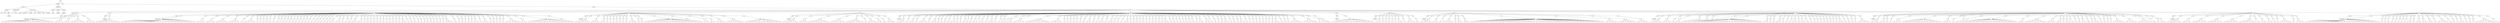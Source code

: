 digraph Tree {
	"t0" [label = "TEI"];
	"t1" [label = "teiHeader"];
	"t2" [label = "fileDesc"];
	"t3" [label = "titleStmt"];
	"t4" [label = "title"];
	"t5" [label = "title"];
	"t6" [label = "author"];
	"t7" [label = "surname"];
	"t8" [label = "publicationStmt"];
	"t9" [label = "p"];
	"t10" [label = "idno"];
	"t11" [label = "sourceDesc"];
	"t12" [label = "genre"];
	"t13" [label = "inspiration"];
	"t14" [label = "structure"];
	"t15" [label = "type"];
	"t16" [label = "periode"];
	"t17" [label = "taille"];
	"t18" [label = "permalien"];
	"t19" [label = "profileDesc"];
	"t20" [label = "creation"];
	"t21" [label = "date"];
	"t22" [label = "langUsage"];
	"t23" [label = "language"];
	"t24" [label = "textClass"];
	"t25" [label = "keywords"];
	"t26" [label = "term"];
	"t27" [label = "text"];
	"t28" [label = "body"];
	"t29" [label = "div1"];
	"t30" [label = "head"];
	"t31" [label = "div2"];
	"t32" [label = "head"];
	"t33" [label = "listPerson"];
	"t34" [label = "sp"];
	"t35" [label = "p"];
	"t36" [label = "s"];
	"t37" [label = "s"];
	"t38" [label = "s"];
	"t39" [label = "s"];
	"t40" [label = "s"];
	"t41" [label = "s"];
	"t42" [label = "s"];
	"t43" [label = "s"];
	"t44" [label = "s"];
	"t45" [label = "s"];
	"t46" [label = "s"];
	"t47" [label = "s"];
	"t48" [label = "s"];
	"t49" [label = "s"];
	"t50" [label = "s"];
	"t51" [label = "s"];
	"t52" [label = "s"];
	"t53" [label = "sp"];
	"t54" [label = "p"];
	"t55" [label = "s"];
	"t56" [label = "s"];
	"t57" [label = "s"];
	"t58" [label = "sp"];
	"t59" [label = "p"];
	"t60" [label = "s"];
	"t61" [label = "s"];
	"t62" [label = "sp"];
	"t63" [label = "p"];
	"t64" [label = "s"];
	"t65" [label = "s"];
	"t66" [label = "s"];
	"t67" [label = "s"];
	"t68" [label = "s"];
	"t69" [label = "sp"];
	"t70" [label = "p"];
	"t71" [label = "s"];
	"t72" [label = "s"];
	"t73" [label = "s"];
	"t74" [label = "div2"];
	"t75" [label = "head"];
	"t76" [label = "listPerson"];
	"t77" [label = "sp"];
	"t78" [label = "p"];
	"t79" [label = "s"];
	"t80" [label = "s"];
	"t81" [label = "s"];
	"t82" [label = "s"];
	"t83" [label = "s"];
	"t84" [label = "s"];
	"t85" [label = "s"];
	"t86" [label = "s"];
	"t87" [label = "div2"];
	"t88" [label = "head"];
	"t89" [label = "listPerson"];
	"t90" [label = "sp"];
	"t91" [label = "p"];
	"t92" [label = "s"];
	"t93" [label = "s"];
	"t94" [label = "s"];
	"t95" [label = "s"];
	"t96" [label = "s"];
	"t97" [label = "s"];
	"t98" [label = "s"];
	"t99" [label = "s"];
	"t100" [label = "s"];
	"t101" [label = "s"];
	"t102" [label = "s"];
	"t103" [label = "s"];
	"t104" [label = "s"];
	"t105" [label = "s"];
	"t106" [label = "s"];
	"t107" [label = "s"];
	"t108" [label = "s"];
	"t109" [label = "s"];
	"t110" [label = "s"];
	"t111" [label = "s"];
	"t112" [label = "s"];
	"t113" [label = "s"];
	"t114" [label = "s"];
	"t115" [label = "s"];
	"t116" [label = "sp"];
	"t117" [label = "p"];
	"t118" [label = "s"];
	"t119" [label = "s"];
	"t120" [label = "s"];
	"t121" [label = "sp"];
	"t122" [label = "p"];
	"t123" [label = "s"];
	"t124" [label = "s"];
	"t125" [label = "s"];
	"t126" [label = "sp"];
	"t127" [label = "p"];
	"t128" [label = "s"];
	"t129" [label = "s"];
	"t130" [label = "s"];
	"t131" [label = "s"];
	"t132" [label = "sp"];
	"t133" [label = "p"];
	"t134" [label = "s"];
	"t135" [label = "s"];
	"t136" [label = "s"];
	"t137" [label = "s"];
	"t138" [label = "sp"];
	"t139" [label = "p"];
	"t140" [label = "s"];
	"t141" [label = "sp"];
	"t142" [label = "p"];
	"t143" [label = "s"];
	"t144" [label = "s"];
	"t145" [label = "s"];
	"t146" [label = "s"];
	"t147" [label = "sp"];
	"t148" [label = "p"];
	"t149" [label = "s"];
	"t150" [label = "sp"];
	"t151" [label = "p"];
	"t152" [label = "s"];
	"t153" [label = "sp"];
	"t154" [label = "p"];
	"t155" [label = "s"];
	"t156" [label = "sp"];
	"t157" [label = "p"];
	"t158" [label = "s"];
	"t159" [label = "sp"];
	"t160" [label = "p"];
	"t161" [label = "s"];
	"t162" [label = "sp"];
	"t163" [label = "p"];
	"t164" [label = "s"];
	"t165" [label = "sp"];
	"t166" [label = "p"];
	"t167" [label = "s"];
	"t168" [label = "sp"];
	"t169" [label = "p"];
	"t170" [label = "s"];
	"t171" [label = "sp"];
	"t172" [label = "p"];
	"t173" [label = "s"];
	"t174" [label = "sp"];
	"t175" [label = "p"];
	"t176" [label = "s"];
	"t177" [label = "sp"];
	"t178" [label = "p"];
	"t179" [label = "s"];
	"t180" [label = "sp"];
	"t181" [label = "p"];
	"t182" [label = "s"];
	"t183" [label = "sp"];
	"t184" [label = "p"];
	"t185" [label = "s"];
	"t186" [label = "sp"];
	"t187" [label = "p"];
	"t188" [label = "s"];
	"t189" [label = "sp"];
	"t190" [label = "p"];
	"t191" [label = "s"];
	"t192" [label = "sp"];
	"t193" [label = "p"];
	"t194" [label = "s"];
	"t195" [label = "sp"];
	"t196" [label = "p"];
	"t197" [label = "s"];
	"t198" [label = "sp"];
	"t199" [label = "p"];
	"t200" [label = "s"];
	"t201" [label = "sp"];
	"t202" [label = "p"];
	"t203" [label = "s"];
	"t204" [label = "sp"];
	"t205" [label = "p"];
	"t206" [label = "s"];
	"t207" [label = "sp"];
	"t208" [label = "p"];
	"t209" [label = "s"];
	"t210" [label = "sp"];
	"t211" [label = "p"];
	"t212" [label = "s"];
	"t213" [label = "sp"];
	"t214" [label = "p"];
	"t215" [label = "s"];
	"t216" [label = "sp"];
	"t217" [label = "p"];
	"t218" [label = "s"];
	"t219" [label = "s"];
	"t220" [label = "sp"];
	"t221" [label = "p"];
	"t222" [label = "s"];
	"t223" [label = "s"];
	"t224" [label = "sp"];
	"t225" [label = "p"];
	"t226" [label = "s"];
	"t227" [label = "sp"];
	"t228" [label = "p"];
	"t229" [label = "s"];
	"t230" [label = "sp"];
	"t231" [label = "p"];
	"t232" [label = "s"];
	"t233" [label = "sp"];
	"t234" [label = "p"];
	"t235" [label = "s"];
	"t236" [label = "s"];
	"t237" [label = "sp"];
	"t238" [label = "p"];
	"t239" [label = "s"];
	"t240" [label = "s"];
	"t241" [label = "sp"];
	"t242" [label = "p"];
	"t243" [label = "s"];
	"t244" [label = "sp"];
	"t245" [label = "p"];
	"t246" [label = "s"];
	"t247" [label = "sp"];
	"t248" [label = "p"];
	"t249" [label = "s"];
	"t250" [label = "sp"];
	"t251" [label = "p"];
	"t252" [label = "s"];
	"t253" [label = "sp"];
	"t254" [label = "p"];
	"t255" [label = "s"];
	"t256" [label = "sp"];
	"t257" [label = "p"];
	"t258" [label = "s"];
	"t259" [label = "sp"];
	"t260" [label = "p"];
	"t261" [label = "s"];
	"t262" [label = "sp"];
	"t263" [label = "p"];
	"t264" [label = "s"];
	"t265" [label = "sp"];
	"t266" [label = "p"];
	"t267" [label = "s"];
	"t268" [label = "sp"];
	"t269" [label = "p"];
	"t270" [label = "s"];
	"t271" [label = "sp"];
	"t272" [label = "p"];
	"t273" [label = "s"];
	"t274" [label = "sp"];
	"t275" [label = "p"];
	"t276" [label = "s"];
	"t277" [label = "sp"];
	"t278" [label = "p"];
	"t279" [label = "s"];
	"t280" [label = "s"];
	"t281" [label = "sp"];
	"t282" [label = "p"];
	"t283" [label = "s"];
	"t284" [label = "sp"];
	"t285" [label = "p"];
	"t286" [label = "s"];
	"t287" [label = "sp"];
	"t288" [label = "p"];
	"t289" [label = "s"];
	"t290" [label = "sp"];
	"t291" [label = "p"];
	"t292" [label = "s"];
	"t293" [label = "sp"];
	"t294" [label = "p"];
	"t295" [label = "s"];
	"t296" [label = "sp"];
	"t297" [label = "p"];
	"t298" [label = "s"];
	"t299" [label = "sp"];
	"t300" [label = "p"];
	"t301" [label = "s"];
	"t302" [label = "sp"];
	"t303" [label = "p"];
	"t304" [label = "s"];
	"t305" [label = "sp"];
	"t306" [label = "p"];
	"t307" [label = "s"];
	"t308" [label = "sp"];
	"t309" [label = "p"];
	"t310" [label = "s"];
	"t311" [label = "sp"];
	"t312" [label = "p"];
	"t313" [label = "s"];
	"t314" [label = "sp"];
	"t315" [label = "p"];
	"t316" [label = "s"];
	"t317" [label = "sp"];
	"t318" [label = "p"];
	"t319" [label = "s"];
	"t320" [label = "s"];
	"t321" [label = "s"];
	"t322" [label = "sp"];
	"t323" [label = "p"];
	"t324" [label = "s"];
	"t325" [label = "sp"];
	"t326" [label = "p"];
	"t327" [label = "s"];
	"t328" [label = "sp"];
	"t329" [label = "p"];
	"t330" [label = "s"];
	"t331" [label = "sp"];
	"t332" [label = "p"];
	"t333" [label = "s"];
	"t334" [label = "sp"];
	"t335" [label = "p"];
	"t336" [label = "s"];
	"t337" [label = "sp"];
	"t338" [label = "p"];
	"t339" [label = "s"];
	"t340" [label = "sp"];
	"t341" [label = "p"];
	"t342" [label = "s"];
	"t343" [label = "s"];
	"t344" [label = "sp"];
	"t345" [label = "p"];
	"t346" [label = "s"];
	"t347" [label = "sp"];
	"t348" [label = "p"];
	"t349" [label = "s"];
	"t350" [label = "s"];
	"t351" [label = "sp"];
	"t352" [label = "p"];
	"t353" [label = "s"];
	"t354" [label = "sp"];
	"t355" [label = "p"];
	"t356" [label = "s"];
	"t357" [label = "sp"];
	"t358" [label = "p"];
	"t359" [label = "s"];
	"t360" [label = "sp"];
	"t361" [label = "p"];
	"t362" [label = "s"];
	"t363" [label = "sp"];
	"t364" [label = "p"];
	"t365" [label = "s"];
	"t366" [label = "sp"];
	"t367" [label = "p"];
	"t368" [label = "s"];
	"t369" [label = "s"];
	"t370" [label = "s"];
	"t371" [label = "s"];
	"t372" [label = "s"];
	"t373" [label = "sp"];
	"t374" [label = "p"];
	"t375" [label = "s"];
	"t376" [label = "s"];
	"t377" [label = "sp"];
	"t378" [label = "p"];
	"t379" [label = "s"];
	"t380" [label = "s"];
	"t381" [label = "s"];
	"t382" [label = "s"];
	"t383" [label = "s"];
	"t384" [label = "s"];
	"t385" [label = "s"];
	"t386" [label = "s"];
	"t387" [label = "s"];
	"t388" [label = "s"];
	"t389" [label = "s"];
	"t390" [label = "s"];
	"t391" [label = "s"];
	"t392" [label = "s"];
	"t393" [label = "sp"];
	"t394" [label = "p"];
	"t395" [label = "s"];
	"t396" [label = "div2"];
	"t397" [label = "head"];
	"t398" [label = "listPerson"];
	"t399" [label = "sp"];
	"t400" [label = "p"];
	"t401" [label = "s"];
	"t402" [label = "s"];
	"t403" [label = "s"];
	"t404" [label = "s"];
	"t405" [label = "s"];
	"t406" [label = "sp"];
	"t407" [label = "p"];
	"t408" [label = "s"];
	"t409" [label = "s"];
	"t410" [label = "s"];
	"t411" [label = "sp"];
	"t412" [label = "p"];
	"t413" [label = "s"];
	"t414" [label = "s"];
	"t415" [label = "sp"];
	"t416" [label = "p"];
	"t417" [label = "s"];
	"t418" [label = "sp"];
	"t419" [label = "p"];
	"t420" [label = "s"];
	"t421" [label = "sp"];
	"t422" [label = "p"];
	"t423" [label = "s"];
	"t424" [label = "sp"];
	"t425" [label = "p"];
	"t426" [label = "s"];
	"t427" [label = "sp"];
	"t428" [label = "p"];
	"t429" [label = "s"];
	"t430" [label = "sp"];
	"t431" [label = "p"];
	"t432" [label = "s"];
	"t433" [label = "sp"];
	"t434" [label = "p"];
	"t435" [label = "s"];
	"t436" [label = "sp"];
	"t437" [label = "p"];
	"t438" [label = "s"];
	"t439" [label = "s"];
	"t440" [label = "s"];
	"t441" [label = "sp"];
	"t442" [label = "p"];
	"t443" [label = "s"];
	"t444" [label = "sp"];
	"t445" [label = "p"];
	"t446" [label = "s"];
	"t447" [label = "sp"];
	"t448" [label = "p"];
	"t449" [label = "s"];
	"t450" [label = "s"];
	"t451" [label = "s"];
	"t452" [label = "s"];
	"t453" [label = "s"];
	"t454" [label = "s"];
	"t455" [label = "s"];
	"t456" [label = "s"];
	"t457" [label = "s"];
	"t458" [label = "s"];
	"t459" [label = "s"];
	"t460" [label = "s"];
	"t461" [label = "s"];
	"t462" [label = "s"];
	"t463" [label = "s"];
	"t464" [label = "s"];
	"t465" [label = "s"];
	"t466" [label = "s"];
	"t467" [label = "sp"];
	"t468" [label = "p"];
	"t469" [label = "s"];
	"t470" [label = "sp"];
	"t471" [label = "p"];
	"t472" [label = "s"];
	"t473" [label = "s"];
	"t474" [label = "sp"];
	"t475" [label = "p"];
	"t476" [label = "s"];
	"t477" [label = "s"];
	"t478" [label = "sp"];
	"t479" [label = "p"];
	"t480" [label = "s"];
	"t481" [label = "s"];
	"t482" [label = "s"];
	"t483" [label = "sp"];
	"t484" [label = "p"];
	"t485" [label = "s"];
	"t486" [label = "s"];
	"t487" [label = "s"];
	"t488" [label = "s"];
	"t489" [label = "s"];
	"t490" [label = "s"];
	"t491" [label = "sp"];
	"t492" [label = "p"];
	"t493" [label = "s"];
	"t494" [label = "s"];
	"t495" [label = "s"];
	"t496" [label = "s"];
	"t497" [label = "s"];
	"t498" [label = "s"];
	"t499" [label = "s"];
	"t500" [label = "s"];
	"t501" [label = "s"];
	"t502" [label = "s"];
	"t503" [label = "s"];
	"t504" [label = "s"];
	"t505" [label = "div2"];
	"t506" [label = "head"];
	"t507" [label = "listPerson"];
	"t508" [label = "sp"];
	"t509" [label = "p"];
	"t510" [label = "s"];
	"t511" [label = "s"];
	"t512" [label = "s"];
	"t513" [label = "s"];
	"t514" [label = "s"];
	"t515" [label = "sp"];
	"t516" [label = "p"];
	"t517" [label = "s"];
	"t518" [label = "s"];
	"t519" [label = "s"];
	"t520" [label = "sp"];
	"t521" [label = "p"];
	"t522" [label = "s"];
	"t523" [label = "s"];
	"t524" [label = "s"];
	"t525" [label = "s"];
	"t526" [label = "s"];
	"t527" [label = "s"];
	"t528" [label = "s"];
	"t529" [label = "sp"];
	"t530" [label = "p"];
	"t531" [label = "s"];
	"t532" [label = "s"];
	"t533" [label = "s"];
	"t534" [label = "s"];
	"t535" [label = "s"];
	"t536" [label = "sp"];
	"t537" [label = "p"];
	"t538" [label = "s"];
	"t539" [label = "s"];
	"t540" [label = "s"];
	"t541" [label = "s"];
	"t542" [label = "s"];
	"t543" [label = "s"];
	"t544" [label = "sp"];
	"t545" [label = "p"];
	"t546" [label = "s"];
	"t547" [label = "sp"];
	"t548" [label = "p"];
	"t549" [label = "s"];
	"t550" [label = "s"];
	"t551" [label = "s"];
	"t552" [label = "sp"];
	"t553" [label = "p"];
	"t554" [label = "s"];
	"t555" [label = "s"];
	"t556" [label = "sp"];
	"t557" [label = "p"];
	"t558" [label = "s"];
	"t559" [label = "sp"];
	"t560" [label = "p"];
	"t561" [label = "s"];
	"t562" [label = "s"];
	"t563" [label = "s"];
	"t564" [label = "div2"];
	"t565" [label = "head"];
	"t566" [label = "listPerson"];
	"t567" [label = "sp"];
	"t568" [label = "p"];
	"t569" [label = "s"];
	"t570" [label = "s"];
	"t571" [label = "s"];
	"t572" [label = "sp"];
	"t573" [label = "p"];
	"t574" [label = "s"];
	"t575" [label = "sp"];
	"t576" [label = "p"];
	"t577" [label = "s"];
	"t578" [label = "s"];
	"t579" [label = "sp"];
	"t580" [label = "p"];
	"t581" [label = "s"];
	"t582" [label = "sp"];
	"t583" [label = "p"];
	"t584" [label = "s"];
	"t585" [label = "s"];
	"t586" [label = "s"];
	"t587" [label = "sp"];
	"t588" [label = "p"];
	"t589" [label = "s"];
	"t590" [label = "sp"];
	"t591" [label = "p"];
	"t592" [label = "s"];
	"t593" [label = "s"];
	"t594" [label = "sp"];
	"t595" [label = "p"];
	"t596" [label = "s"];
	"t597" [label = "sp"];
	"t598" [label = "p"];
	"t599" [label = "s"];
	"t600" [label = "sp"];
	"t601" [label = "p"];
	"t602" [label = "s"];
	"t603" [label = "sp"];
	"t604" [label = "p"];
	"t605" [label = "s"];
	"t606" [label = "sp"];
	"t607" [label = "p"];
	"t608" [label = "s"];
	"t609" [label = "s"];
	"t610" [label = "sp"];
	"t611" [label = "p"];
	"t612" [label = "s"];
	"t613" [label = "sp"];
	"t614" [label = "p"];
	"t615" [label = "s"];
	"t616" [label = "sp"];
	"t617" [label = "p"];
	"t618" [label = "s"];
	"t619" [label = "sp"];
	"t620" [label = "p"];
	"t621" [label = "s"];
	"t622" [label = "sp"];
	"t623" [label = "p"];
	"t624" [label = "s"];
	"t625" [label = "sp"];
	"t626" [label = "p"];
	"t627" [label = "s"];
	"t628" [label = "sp"];
	"t629" [label = "p"];
	"t630" [label = "s"];
	"t631" [label = "sp"];
	"t632" [label = "p"];
	"t633" [label = "s"];
	"t634" [label = "s"];
	"t635" [label = "sp"];
	"t636" [label = "p"];
	"t637" [label = "s"];
	"t638" [label = "sp"];
	"t639" [label = "p"];
	"t640" [label = "s"];
	"t641" [label = "s"];
	"t642" [label = "sp"];
	"t643" [label = "p"];
	"t644" [label = "s"];
	"t645" [label = "sp"];
	"t646" [label = "p"];
	"t647" [label = "s"];
	"t648" [label = "sp"];
	"t649" [label = "p"];
	"t650" [label = "s"];
	"t651" [label = "sp"];
	"t652" [label = "p"];
	"t653" [label = "s"];
	"t654" [label = "sp"];
	"t655" [label = "p"];
	"t656" [label = "s"];
	"t657" [label = "s"];
	"t658" [label = "sp"];
	"t659" [label = "p"];
	"t660" [label = "s"];
	"t661" [label = "s"];
	"t662" [label = "s"];
	"t663" [label = "s"];
	"t664" [label = "sp"];
	"t665" [label = "p"];
	"t666" [label = "s"];
	"t667" [label = "s"];
	"t668" [label = "s"];
	"t669" [label = "s"];
	"t670" [label = "s"];
	"t671" [label = "s"];
	"t672" [label = "s"];
	"t673" [label = "s"];
	"t674" [label = "sp"];
	"t675" [label = "p"];
	"t676" [label = "s"];
	"t677" [label = "s"];
	"t678" [label = "s"];
	"t679" [label = "s"];
	"t680" [label = "sp"];
	"t681" [label = "p"];
	"t682" [label = "s"];
	"t683" [label = "sp"];
	"t684" [label = "p"];
	"t685" [label = "s"];
	"t686" [label = "sp"];
	"t687" [label = "p"];
	"t688" [label = "s"];
	"t689" [label = "sp"];
	"t690" [label = "p"];
	"t691" [label = "s"];
	"t692" [label = "sp"];
	"t693" [label = "p"];
	"t694" [label = "s"];
	"t695" [label = "sp"];
	"t696" [label = "p"];
	"t697" [label = "s"];
	"t698" [label = "sp"];
	"t699" [label = "p"];
	"t700" [label = "s"];
	"t701" [label = "sp"];
	"t702" [label = "p"];
	"t703" [label = "s"];
	"t704" [label = "s"];
	"t705" [label = "sp"];
	"t706" [label = "p"];
	"t707" [label = "s"];
	"t708" [label = "sp"];
	"t709" [label = "p"];
	"t710" [label = "s"];
	"t711" [label = "sp"];
	"t712" [label = "p"];
	"t713" [label = "s"];
	"t714" [label = "s"];
	"t715" [label = "sp"];
	"t716" [label = "p"];
	"t717" [label = "s"];
	"t718" [label = "sp"];
	"t719" [label = "p"];
	"t720" [label = "s"];
	"t721" [label = "s"];
	"t722" [label = "sp"];
	"t723" [label = "p"];
	"t724" [label = "s"];
	"t725" [label = "sp"];
	"t726" [label = "p"];
	"t727" [label = "s"];
	"t728" [label = "sp"];
	"t729" [label = "p"];
	"t730" [label = "s"];
	"t731" [label = "sp"];
	"t732" [label = "p"];
	"t733" [label = "s"];
	"t734" [label = "s"];
	"t735" [label = "sp"];
	"t736" [label = "p"];
	"t737" [label = "s"];
	"t738" [label = "sp"];
	"t739" [label = "p"];
	"t740" [label = "s"];
	"t741" [label = "sp"];
	"t742" [label = "p"];
	"t743" [label = "s"];
	"t744" [label = "sp"];
	"t745" [label = "p"];
	"t746" [label = "s"];
	"t747" [label = "sp"];
	"t748" [label = "p"];
	"t749" [label = "s"];
	"t750" [label = "sp"];
	"t751" [label = "p"];
	"t752" [label = "s"];
	"t753" [label = "sp"];
	"t754" [label = "p"];
	"t755" [label = "s"];
	"t756" [label = "sp"];
	"t757" [label = "p"];
	"t758" [label = "s"];
	"t759" [label = "sp"];
	"t760" [label = "p"];
	"t761" [label = "s"];
	"t762" [label = "sp"];
	"t763" [label = "p"];
	"t764" [label = "s"];
	"t765" [label = "sp"];
	"t766" [label = "p"];
	"t767" [label = "s"];
	"t768" [label = "sp"];
	"t769" [label = "p"];
	"t770" [label = "s"];
	"t771" [label = "s"];
	"t772" [label = "sp"];
	"t773" [label = "p"];
	"t774" [label = "s"];
	"t775" [label = "sp"];
	"t776" [label = "p"];
	"t777" [label = "s"];
	"t778" [label = "sp"];
	"t779" [label = "p"];
	"t780" [label = "s"];
	"t781" [label = "sp"];
	"t782" [label = "p"];
	"t783" [label = "s"];
	"t784" [label = "sp"];
	"t785" [label = "p"];
	"t786" [label = "s"];
	"t787" [label = "sp"];
	"t788" [label = "p"];
	"t789" [label = "s"];
	"t790" [label = "sp"];
	"t791" [label = "p"];
	"t792" [label = "s"];
	"t793" [label = "sp"];
	"t794" [label = "p"];
	"t795" [label = "s"];
	"t796" [label = "sp"];
	"t797" [label = "p"];
	"t798" [label = "s"];
	"t799" [label = "sp"];
	"t800" [label = "p"];
	"t801" [label = "s"];
	"t802" [label = "s"];
	"t803" [label = "sp"];
	"t804" [label = "p"];
	"t805" [label = "s"];
	"t806" [label = "s"];
	"t807" [label = "sp"];
	"t808" [label = "p"];
	"t809" [label = "s"];
	"t810" [label = "sp"];
	"t811" [label = "p"];
	"t812" [label = "s"];
	"t813" [label = "sp"];
	"t814" [label = "p"];
	"t815" [label = "s"];
	"t816" [label = "sp"];
	"t817" [label = "p"];
	"t818" [label = "s"];
	"t819" [label = "sp"];
	"t820" [label = "p"];
	"t821" [label = "s"];
	"t822" [label = "s"];
	"t823" [label = "sp"];
	"t824" [label = "p"];
	"t825" [label = "s"];
	"t826" [label = "sp"];
	"t827" [label = "p"];
	"t828" [label = "s"];
	"t829" [label = "sp"];
	"t830" [label = "p"];
	"t831" [label = "s"];
	"t832" [label = "sp"];
	"t833" [label = "p"];
	"t834" [label = "s"];
	"t835" [label = "s"];
	"t836" [label = "sp"];
	"t837" [label = "p"];
	"t838" [label = "s"];
	"t839" [label = "sp"];
	"t840" [label = "p"];
	"t841" [label = "s"];
	"t842" [label = "sp"];
	"t843" [label = "p"];
	"t844" [label = "s"];
	"t845" [label = "sp"];
	"t846" [label = "p"];
	"t847" [label = "s"];
	"t848" [label = "sp"];
	"t849" [label = "p"];
	"t850" [label = "s"];
	"t851" [label = "sp"];
	"t852" [label = "p"];
	"t853" [label = "s"];
	"t854" [label = "sp"];
	"t855" [label = "p"];
	"t856" [label = "s"];
	"t857" [label = "sp"];
	"t858" [label = "p"];
	"t859" [label = "s"];
	"t860" [label = "sp"];
	"t861" [label = "p"];
	"t862" [label = "s"];
	"t863" [label = "sp"];
	"t864" [label = "p"];
	"t865" [label = "s"];
	"t866" [label = "s"];
	"t867" [label = "sp"];
	"t868" [label = "p"];
	"t869" [label = "s"];
	"t870" [label = "sp"];
	"t871" [label = "p"];
	"t872" [label = "s"];
	"t873" [label = "sp"];
	"t874" [label = "p"];
	"t875" [label = "s"];
	"t876" [label = "sp"];
	"t877" [label = "p"];
	"t878" [label = "s"];
	"t879" [label = "s"];
	"t880" [label = "s"];
	"t881" [label = "s"];
	"t882" [label = "sp"];
	"t883" [label = "p"];
	"t884" [label = "s"];
	"t885" [label = "s"];
	"t886" [label = "s"];
	"t887" [label = "s"];
	"t888" [label = "s"];
	"t889" [label = "sp"];
	"t890" [label = "p"];
	"t891" [label = "s"];
	"t892" [label = "sp"];
	"t893" [label = "p"];
	"t894" [label = "s"];
	"t895" [label = "s"];
	"t896" [label = "s"];
	"t897" [label = "div2"];
	"t898" [label = "head"];
	"t899" [label = "listPerson"];
	"t900" [label = "sp"];
	"t901" [label = "p"];
	"t902" [label = "s"];
	"t903" [label = "s"];
	"t904" [label = "s"];
	"t905" [label = "s"];
	"t906" [label = "s"];
	"t907" [label = "s"];
	"t908" [label = "s"];
	"t909" [label = "s"];
	"t910" [label = "s"];
	"t911" [label = "s"];
	"t912" [label = "s"];
	"t913" [label = "s"];
	"t914" [label = "s"];
	"t915" [label = "s"];
	"t916" [label = "div2"];
	"t917" [label = "head"];
	"t918" [label = "listPerson"];
	"t919" [label = "sp"];
	"t920" [label = "p"];
	"t921" [label = "s"];
	"t922" [label = "s"];
	"t923" [label = "sp"];
	"t924" [label = "p"];
	"t925" [label = "s"];
	"t926" [label = "sp"];
	"t927" [label = "p"];
	"t928" [label = "s"];
	"t929" [label = "sp"];
	"t930" [label = "p"];
	"t931" [label = "s"];
	"t932" [label = "sp"];
	"t933" [label = "p"];
	"t934" [label = "s"];
	"t935" [label = "sp"];
	"t936" [label = "p"];
	"t937" [label = "s"];
	"t938" [label = "sp"];
	"t939" [label = "p"];
	"t940" [label = "s"];
	"t941" [label = "s"];
	"t942" [label = "sp"];
	"t943" [label = "p"];
	"t944" [label = "s"];
	"t945" [label = "sp"];
	"t946" [label = "p"];
	"t947" [label = "s"];
	"t948" [label = "s"];
	"t949" [label = "s"];
	"t950" [label = "sp"];
	"t951" [label = "p"];
	"t952" [label = "s"];
	"t953" [label = "div2"];
	"t954" [label = "head"];
	"t955" [label = "listPerson"];
	"t956" [label = "sp"];
	"t957" [label = "p"];
	"t958" [label = "s"];
	"t959" [label = "s"];
	"t960" [label = "s"];
	"t961" [label = "s"];
	"t962" [label = "sp"];
	"t963" [label = "p"];
	"t964" [label = "s"];
	"t965" [label = "s"];
	"t966" [label = "sp"];
	"t967" [label = "p"];
	"t968" [label = "s"];
	"t969" [label = "sp"];
	"t970" [label = "p"];
	"t971" [label = "s"];
	"t972" [label = "s"];
	"t973" [label = "s"];
	"t974" [label = "s"];
	"t975" [label = "sp"];
	"t976" [label = "p"];
	"t977" [label = "s"];
	"t978" [label = "sp"];
	"t979" [label = "p"];
	"t980" [label = "s"];
	"t981" [label = "s"];
	"t982" [label = "sp"];
	"t983" [label = "p"];
	"t984" [label = "s"];
	"t985" [label = "s"];
	"t986" [label = "sp"];
	"t987" [label = "p"];
	"t988" [label = "s"];
	"t989" [label = "s"];
	"t990" [label = "s"];
	"t991" [label = "s"];
	"t992" [label = "s"];
	"t993" [label = "s"];
	"t994" [label = "s"];
	"t995" [label = "s"];
	"t996" [label = "s"];
	"t997" [label = "s"];
	"t998" [label = "s"];
	"t999" [label = "s"];
	"t1000" [label = "s"];
	"t1001" [label = "s"];
	"t1002" [label = "s"];
	"t1003" [label = "s"];
	"t1004" [label = "s"];
	"t1005" [label = "s"];
	"t1006" [label = "s"];
	"t1007" [label = "s"];
	"t1008" [label = "s"];
	"t1009" [label = "s"];
	"t1010" [label = "s"];
	"t1011" [label = "s"];
	"t1012" [label = "s"];
	"t1013" [label = "s"];
	"t1014" [label = "s"];
	"t1015" [label = "s"];
	"t1016" [label = "s"];
	"t1017" [label = "s"];
	"t1018" [label = "s"];
	"t1019" [label = "s"];
	"t1020" [label = "s"];
	"t1021" [label = "s"];
	"t1022" [label = "s"];
	"t1023" [label = "s"];
	"t1024" [label = "s"];
	"t1025" [label = "s"];
	"t1026" [label = "s"];
	"t1027" [label = "s"];
	"t1028" [label = "s"];
	"t1029" [label = "s"];
	"t1030" [label = "s"];
	"t1031" [label = "sp"];
	"t1032" [label = "p"];
	"t1033" [label = "s"];
	"t1034" [label = "s"];
	"t1035" [label = "s"];
	"t1036" [label = "s"];
	"t1037" [label = "sp"];
	"t1038" [label = "p"];
	"t1039" [label = "s"];
	"t1040" [label = "s"];
	"t1041" [label = "s"];
	"t1042" [label = "s"];
	"t1043" [label = "s"];
	"t1044" [label = "s"];
	"t1045" [label = "sp"];
	"t1046" [label = "p"];
	"t1047" [label = "s"];
	"t1048" [label = "s"];
	"t1049" [label = "s"];
	"t1050" [label = "s"];
	"t1051" [label = "div2"];
	"t1052" [label = "head"];
	"t1053" [label = "listPerson"];
	"t1054" [label = "sp"];
	"t1055" [label = "p"];
	"t1056" [label = "s"];
	"t1057" [label = "s"];
	"t1058" [label = "s"];
	"t1059" [label = "s"];
	"t1060" [label = "sp"];
	"t1061" [label = "p"];
	"t1062" [label = "s"];
	"t1063" [label = "s"];
	"t1064" [label = "s"];
	"t1065" [label = "sp"];
	"t1066" [label = "p"];
	"t1067" [label = "s"];
	"t1068" [label = "sp"];
	"t1069" [label = "p"];
	"t1070" [label = "s"];
	"t1071" [label = "s"];
	"t1072" [label = "sp"];
	"t1073" [label = "p"];
	"t1074" [label = "s"];
	"t1075" [label = "sp"];
	"t1076" [label = "p"];
	"t1077" [label = "s"];
	"t1078" [label = "sp"];
	"t1079" [label = "p"];
	"t1080" [label = "s"];
	"t1081" [label = "sp"];
	"t1082" [label = "p"];
	"t1083" [label = "s"];
	"t1084" [label = "sp"];
	"t1085" [label = "p"];
	"t1086" [label = "s"];
	"t1087" [label = "s"];
	"t1088" [label = "s"];
	"t1089" [label = "s"];
	"t1090" [label = "s"];
	"t1091" [label = "s"];
	"t1092" [label = "s"];
	"t1093" [label = "s"];
	"t1094" [label = "s"];
	"t1095" [label = "s"];
	"t1096" [label = "s"];
	"t1097" [label = "s"];
	"t1098" [label = "s"];
	"t1099" [label = "s"];
	"t1100" [label = "s"];
	"t1101" [label = "s"];
	"t1102" [label = "s"];
	"t1103" [label = "s"];
	"t1104" [label = "s"];
	"t1105" [label = "s"];
	"t1106" [label = "s"];
	"t1107" [label = "s"];
	"t1108" [label = "sp"];
	"t1109" [label = "p"];
	"t1110" [label = "s"];
	"t1111" [label = "s"];
	"t1112" [label = "sp"];
	"t1113" [label = "p"];
	"t1114" [label = "s"];
	"t1115" [label = "sp"];
	"t1116" [label = "p"];
	"t1117" [label = "s"];
	"t1118" [label = "sp"];
	"t1119" [label = "p"];
	"t1120" [label = "s"];
	"t1121" [label = "s"];
	"t1122" [label = "sp"];
	"t1123" [label = "p"];
	"t1124" [label = "s"];
	"t1125" [label = "sp"];
	"t1126" [label = "p"];
	"t1127" [label = "s"];
	"t1128" [label = "sp"];
	"t1129" [label = "p"];
	"t1130" [label = "s"];
	"t1131" [label = "sp"];
	"t1132" [label = "p"];
	"t1133" [label = "s"];
	"t1134" [label = "s"];
	"t1135" [label = "sp"];
	"t1136" [label = "p"];
	"t1137" [label = "s"];
	"t1138" [label = "sp"];
	"t1139" [label = "p"];
	"t1140" [label = "s"];
	"t1141" [label = "s"];
	"t1142" [label = "sp"];
	"t1143" [label = "p"];
	"t1144" [label = "s"];
	"t1145" [label = "sp"];
	"t1146" [label = "p"];
	"t1147" [label = "s"];
	"t1148" [label = "sp"];
	"t1149" [label = "p"];
	"t1150" [label = "s"];
	"t1151" [label = "sp"];
	"t1152" [label = "p"];
	"t1153" [label = "s"];
	"t1154" [label = "sp"];
	"t1155" [label = "p"];
	"t1156" [label = "s"];
	"t1157" [label = "sp"];
	"t1158" [label = "p"];
	"t1159" [label = "s"];
	"t1160" [label = "sp"];
	"t1161" [label = "p"];
	"t1162" [label = "s"];
	"t1163" [label = "sp"];
	"t1164" [label = "p"];
	"t1165" [label = "s"];
	"t1166" [label = "sp"];
	"t1167" [label = "p"];
	"t1168" [label = "s"];
	"t1169" [label = "sp"];
	"t1170" [label = "p"];
	"t1171" [label = "s"];
	"t1172" [label = "sp"];
	"t1173" [label = "p"];
	"t1174" [label = "s"];
	"t1175" [label = "s"];
	"t1176" [label = "sp"];
	"t1177" [label = "p"];
	"t1178" [label = "s"];
	"t1179" [label = "sp"];
	"t1180" [label = "p"];
	"t1181" [label = "s"];
	"t1182" [label = "sp"];
	"t1183" [label = "p"];
	"t1184" [label = "s"];
	"t1185" [label = "sp"];
	"t1186" [label = "p"];
	"t1187" [label = "s"];
	"t1188" [label = "sp"];
	"t1189" [label = "p"];
	"t1190" [label = "s"];
	"t1191" [label = "s"];
	"t1192" [label = "s"];
	"t1193" [label = "s"];
	"t1194" [label = "div2"];
	"t1195" [label = "head"];
	"t1196" [label = "listPerson"];
	"t1197" [label = "sp"];
	"t1198" [label = "p"];
	"t1199" [label = "s"];
	"t1200" [label = "s"];
	"t1201" [label = "s"];
	"t1202" [label = "sp"];
	"t1203" [label = "p"];
	"t1204" [label = "s"];
	"t1205" [label = "s"];
	"t1206" [label = "sp"];
	"t1207" [label = "p"];
	"t1208" [label = "s"];
	"t1209" [label = "sp"];
	"t1210" [label = "p"];
	"t1211" [label = "s"];
	"t1212" [label = "sp"];
	"t1213" [label = "p"];
	"t1214" [label = "s"];
	"t1215" [label = "s"];
	"t1216" [label = "s"];
	"t1217" [label = "sp"];
	"t1218" [label = "p"];
	"t1219" [label = "s"];
	"t1220" [label = "s"];
	"t1221" [label = "s"];
	"t1222" [label = "s"];
	"t1223" [label = "s"];
	"t1224" [label = "s"];
	"t1225" [label = "s"];
	"t1226" [label = "s"];
	"t1227" [label = "s"];
	"t1228" [label = "s"];
	"t1229" [label = "s"];
	"t1230" [label = "s"];
	"t1231" [label = "s"];
	"t1232" [label = "sp"];
	"t1233" [label = "p"];
	"t1234" [label = "s"];
	"t1235" [label = "s"];
	"t1236" [label = "s"];
	"t1237" [label = "sp"];
	"t1238" [label = "p"];
	"t1239" [label = "s"];
	"t1240" [label = "sp"];
	"t1241" [label = "p"];
	"t1242" [label = "s"];
	"t1243" [label = "sp"];
	"t1244" [label = "p"];
	"t1245" [label = "s"];
	"t1246" [label = "sp"];
	"t1247" [label = "p"];
	"t1248" [label = "s"];
	"t1249" [label = "s"];
	"t1250" [label = "s"];
	"t1251" [label = "s"];
	"t1252" [label = "s"];
	"t1253" [label = "s"];
	"t1254" [label = "s"];
	"t1255" [label = "s"];
	"t1256" [label = "s"];
	"t1257" [label = "s"];
	"t1258" [label = "s"];
	"t1259" [label = "s"];
	"t1260" [label = "s"];
	"t1261" [label = "s"];
	"t1262" [label = "s"];
	"t1263" [label = "s"];
	"t1264" [label = "s"];
	"t1265" [label = "s"];
	"t1266" [label = "sp"];
	"t1267" [label = "p"];
	"t1268" [label = "s"];
	"t1269" [label = "s"];
	"t1270" [label = "sp"];
	"t1271" [label = "p"];
	"t1272" [label = "s"];
	"t1273" [label = "s"];
	"t1274" [label = "s"];
	"t1275" [label = "s"];
	"t1276" [label = "s"];
	"t1277" [label = "s"];
	"t1278" [label = "s"];
	"t1279" [label = "sp"];
	"t1280" [label = "p"];
	"t1281" [label = "s"];
	"t1282" [label = "s"];
	"t1283" [label = "s"];
	"t1284" [label = "sp"];
	"t1285" [label = "p"];
	"t1286" [label = "s"];
	"t1287" [label = "s"];
	"t1288" [label = "sp"];
	"t1289" [label = "p"];
	"t1290" [label = "s"];
	"t1291" [label = "sp"];
	"t1292" [label = "p"];
	"t1293" [label = "s"];
	"t1294" [label = "s"];
	"t1295" [label = "sp"];
	"t1296" [label = "p"];
	"t1297" [label = "s"];
	"t1298" [label = "sp"];
	"t1299" [label = "p"];
	"t1300" [label = "s"];
	"t1301" [label = "sp"];
	"t1302" [label = "p"];
	"t1303" [label = "s"];
	"t1304" [label = "sp"];
	"t1305" [label = "p"];
	"t1306" [label = "s"];
	"t1307" [label = "s"];
	"t1308" [label = "sp"];
	"t1309" [label = "p"];
	"t1310" [label = "s"];
	"t1311" [label = "sp"];
	"t1312" [label = "p"];
	"t1313" [label = "s"];
	"t1314" [label = "sp"];
	"t1315" [label = "p"];
	"t1316" [label = "s"];
	"t1317" [label = "s"];
	"t1318" [label = "sp"];
	"t1319" [label = "p"];
	"t1320" [label = "s"];
	"t1321" [label = "sp"];
	"t1322" [label = "p"];
	"t1323" [label = "s"];
	"t1324" [label = "sp"];
	"t1325" [label = "p"];
	"t1326" [label = "s"];
	"t1327" [label = "sp"];
	"t1328" [label = "p"];
	"t1329" [label = "s"];
	"t1330" [label = "sp"];
	"t1331" [label = "p"];
	"t1332" [label = "s"];
	"t1333" [label = "s"];
	"t1334" [label = "s"];
	"t1335" [label = "s"];
	"t1336" [label = "sp"];
	"t1337" [label = "p"];
	"t1338" [label = "s"];
	"t1339" [label = "s"];
	"t1340" [label = "s"];
	"t1341" [label = "s"];
	"t1342" [label = "sp"];
	"t1343" [label = "p"];
	"t1344" [label = "s"];
	"t1345" [label = "s"];
	"t1346" [label = "s"];
	"t1347" [label = "s"];
	"t1348" [label = "s"];
	"t1349" [label = "sp"];
	"t1350" [label = "p"];
	"t1351" [label = "s"];
	"t1352" [label = "sp"];
	"t1353" [label = "p"];
	"t1354" [label = "s"];
	"t1355" [label = "sp"];
	"t1356" [label = "p"];
	"t1357" [label = "s"];
	"t1358" [label = "s"];
	"t1359" [label = "div2"];
	"t1360" [label = "head"];
	"t1361" [label = "listPerson"];
	"t1362" [label = "sp"];
	"t1363" [label = "p"];
	"t1364" [label = "s"];
	"t1365" [label = "s"];
	"t1366" [label = "s"];
	"t1367" [label = "s"];
	"t1368" [label = "s"];
	"t1369" [label = "sp"];
	"t1370" [label = "p"];
	"t1371" [label = "s"];
	"t1372" [label = "s"];
	"t1373" [label = "s"];
	"t1374" [label = "sp"];
	"t1375" [label = "p"];
	"t1376" [label = "s"];
	"t1377" [label = "s"];
	"t1378" [label = "s"];
	"t1379" [label = "s"];
	"t1380" [label = "s"];
	"t1381" [label = "sp"];
	"t1382" [label = "p"];
	"t1383" [label = "s"];
	"t1384" [label = "s"];
	"t1385" [label = "s"];
	"t1386" [label = "s"];
	"t1387" [label = "s"];
	"t1388" [label = "sp"];
	"t1389" [label = "p"];
	"t1390" [label = "s"];
	"t1391" [label = "s"];
	"t1392" [label = "s"];
	"t1393" [label = "s"];
	"t1394" [label = "s"];
	"t1395" [label = "sp"];
	"t1396" [label = "p"];
	"t1397" [label = "s"];
	"t1398" [label = "s"];
	"t1399" [label = "s"];
	"t1400" [label = "s"];
	"t1401" [label = "s"];
	"t1402" [label = "s"];
	"t1403" [label = "sp"];
	"t1404" [label = "p"];
	"t1405" [label = "s"];
	"t1406" [label = "sp"];
	"t1407" [label = "p"];
	"t1408" [label = "s"];
	"t1409" [label = "s"];
	"t1410" [label = "sp"];
	"t1411" [label = "p"];
	"t1412" [label = "s"];
	"t1413" [label = "s"];
	"t1414" [label = "sp"];
	"t1415" [label = "p"];
	"t1416" [label = "s"];
	"t1417" [label = "sp"];
	"t1418" [label = "p"];
	"t1419" [label = "s"];
	"t1420" [label = "sp"];
	"t1421" [label = "p"];
	"t1422" [label = "s"];
	"t1423" [label = "s"];
	"t1424" [label = "s"];
	"t1425" [label = "s"];
	"t1426" [label = "sp"];
	"t1427" [label = "p"];
	"t1428" [label = "s"];
	"t1429" [label = "sp"];
	"t1430" [label = "p"];
	"t1431" [label = "s"];
	"t1432" [label = "s"];
	"t1433" [label = "s"];
	"t1434" [label = "div2"];
	"t1435" [label = "head"];
	"t1436" [label = "listPerson"];
	"t1437" [label = "sp"];
	"t1438" [label = "p"];
	"t1439" [label = "s"];
	"t1440" [label = "s"];
	"t1441" [label = "s"];
	"t1442" [label = "s"];
	"t1443" [label = "s"];
	"t1444" [label = "s"];
	"t1445" [label = "s"];
	"t1446" [label = "s"];
	"t1447" [label = "s"];
	"t1448" [label = "s"];
	"t1449" [label = "s"];
	"t1450" [label = "s"];
	"t1451" [label = "s"];
	"t1452" [label = "s"];
	"t1453" [label = "s"];
	"t1454" [label = "s"];
	"t1455" [label = "s"];
	"t1456" [label = "s"];
	"t1457" [label = "s"];
	"t1458" [label = "s"];
	"t1459" [label = "s"];
	"t1460" [label = "s"];
	"t1461" [label = "s"];
	"t1462" [label = "s"];
	"t1463" [label = "sp"];
	"t1464" [label = "p"];
	"t1465" [label = "s"];
	"t1466" [label = "sp"];
	"t1467" [label = "p"];
	"t1468" [label = "s"];
	"t1469" [label = "sp"];
	"t1470" [label = "p"];
	"t1471" [label = "s"];
	"t1472" [label = "sp"];
	"t1473" [label = "p"];
	"t1474" [label = "s"];
	"t1475" [label = "sp"];
	"t1476" [label = "p"];
	"t1477" [label = "s"];
	"t1478" [label = "sp"];
	"t1479" [label = "p"];
	"t1480" [label = "s"];
	"t1481" [label = "sp"];
	"t1482" [label = "p"];
	"t1483" [label = "s"];
	"t1484" [label = "sp"];
	"t1485" [label = "p"];
	"t1486" [label = "s"];
	"t1487" [label = "sp"];
	"t1488" [label = "p"];
	"t1489" [label = "s"];
	"t1490" [label = "s"];
	"t1491" [label = "sp"];
	"t1492" [label = "p"];
	"t1493" [label = "s"];
	"t1494" [label = "sp"];
	"t1495" [label = "p"];
	"t1496" [label = "s"];
	"t1497" [label = "s"];
	"t1498" [label = "sp"];
	"t1499" [label = "p"];
	"t1500" [label = "s"];
	"t1501" [label = "s"];
	"t1502" [label = "sp"];
	"t1503" [label = "p"];
	"t1504" [label = "s"];
	"t1505" [label = "s"];
	"t1506" [label = "sp"];
	"t1507" [label = "p"];
	"t1508" [label = "s"];
	"t1509" [label = "sp"];
	"t1510" [label = "p"];
	"t1511" [label = "s"];
	"t1512" [label = "s"];
	"t1513" [label = "s"];
	"t1514" [label = "s"];
	"t1515" [label = "sp"];
	"t1516" [label = "p"];
	"t1517" [label = "s"];
	"t1518" [label = "sp"];
	"t1519" [label = "p"];
	"t1520" [label = "s"];
	"t1521" [label = "sp"];
	"t1522" [label = "p"];
	"t1523" [label = "s"];
	"t1524" [label = "sp"];
	"t1525" [label = "p"];
	"t1526" [label = "s"];
	"t1527" [label = "s"];
	"t1528" [label = "sp"];
	"t1529" [label = "p"];
	"t1530" [label = "s"];
	"t1531" [label = "sp"];
	"t1532" [label = "p"];
	"t1533" [label = "s"];
	"t1534" [label = "sp"];
	"t1535" [label = "p"];
	"t1536" [label = "s"];
	"t1537" [label = "sp"];
	"t1538" [label = "p"];
	"t1539" [label = "s"];
	"t1540" [label = "s"];
	"t1541" [label = "s"];
	"t1542" [label = "s"];
	"t1543" [label = "s"];
	"t1544" [label = "s"];
	"t1545" [label = "s"];
	"t1546" [label = "sp"];
	"t1547" [label = "p"];
	"t1548" [label = "s"];
	"t0" -> "t1";
	"t1" -> "t2";
	"t2" -> "t3";
	"t3" -> "t4";
	"t3" -> "t5";
	"t3" -> "t6";
	"t6" -> "t7";
	"t2" -> "t8";
	"t8" -> "t9";
	"t8" -> "t10";
	"t2" -> "t11";
	"t11" -> "t12";
	"t11" -> "t13";
	"t11" -> "t14";
	"t11" -> "t15";
	"t11" -> "t16";
	"t11" -> "t17";
	"t11" -> "t18";
	"t1" -> "t19";
	"t19" -> "t20";
	"t20" -> "t21";
	"t19" -> "t22";
	"t22" -> "t23";
	"t19" -> "t24";
	"t24" -> "t25";
	"t25" -> "t26";
	"t0" -> "t27";
	"t27" -> "t28";
	"t28" -> "t29";
	"t29" -> "t30";
	"t29" -> "t31";
	"t31" -> "t32";
	"t32" -> "t33";
	"t31" -> "t34";
	"t34" -> "t35";
	"t35" -> "t36";
	"t35" -> "t37";
	"t35" -> "t38";
	"t35" -> "t39";
	"t35" -> "t40";
	"t35" -> "t41";
	"t35" -> "t42";
	"t35" -> "t43";
	"t35" -> "t44";
	"t35" -> "t45";
	"t35" -> "t46";
	"t35" -> "t47";
	"t35" -> "t48";
	"t35" -> "t49";
	"t35" -> "t50";
	"t35" -> "t51";
	"t35" -> "t52";
	"t31" -> "t53";
	"t53" -> "t54";
	"t54" -> "t55";
	"t54" -> "t56";
	"t54" -> "t57";
	"t31" -> "t58";
	"t58" -> "t59";
	"t59" -> "t60";
	"t59" -> "t61";
	"t31" -> "t62";
	"t62" -> "t63";
	"t63" -> "t64";
	"t63" -> "t65";
	"t63" -> "t66";
	"t63" -> "t67";
	"t63" -> "t68";
	"t31" -> "t69";
	"t69" -> "t70";
	"t70" -> "t71";
	"t70" -> "t72";
	"t70" -> "t73";
	"t29" -> "t74";
	"t74" -> "t75";
	"t75" -> "t76";
	"t74" -> "t77";
	"t77" -> "t78";
	"t78" -> "t79";
	"t78" -> "t80";
	"t78" -> "t81";
	"t78" -> "t82";
	"t78" -> "t83";
	"t78" -> "t84";
	"t78" -> "t85";
	"t78" -> "t86";
	"t29" -> "t87";
	"t87" -> "t88";
	"t88" -> "t89";
	"t87" -> "t90";
	"t90" -> "t91";
	"t91" -> "t92";
	"t91" -> "t93";
	"t91" -> "t94";
	"t91" -> "t95";
	"t91" -> "t96";
	"t91" -> "t97";
	"t91" -> "t98";
	"t91" -> "t99";
	"t91" -> "t100";
	"t91" -> "t101";
	"t91" -> "t102";
	"t91" -> "t103";
	"t91" -> "t104";
	"t91" -> "t105";
	"t91" -> "t106";
	"t91" -> "t107";
	"t91" -> "t108";
	"t91" -> "t109";
	"t91" -> "t110";
	"t91" -> "t111";
	"t91" -> "t112";
	"t91" -> "t113";
	"t91" -> "t114";
	"t91" -> "t115";
	"t87" -> "t116";
	"t116" -> "t117";
	"t117" -> "t118";
	"t117" -> "t119";
	"t117" -> "t120";
	"t87" -> "t121";
	"t121" -> "t122";
	"t122" -> "t123";
	"t122" -> "t124";
	"t122" -> "t125";
	"t87" -> "t126";
	"t126" -> "t127";
	"t127" -> "t128";
	"t127" -> "t129";
	"t127" -> "t130";
	"t127" -> "t131";
	"t87" -> "t132";
	"t132" -> "t133";
	"t133" -> "t134";
	"t133" -> "t135";
	"t133" -> "t136";
	"t133" -> "t137";
	"t87" -> "t138";
	"t138" -> "t139";
	"t139" -> "t140";
	"t87" -> "t141";
	"t141" -> "t142";
	"t142" -> "t143";
	"t142" -> "t144";
	"t142" -> "t145";
	"t142" -> "t146";
	"t87" -> "t147";
	"t147" -> "t148";
	"t148" -> "t149";
	"t87" -> "t150";
	"t150" -> "t151";
	"t151" -> "t152";
	"t87" -> "t153";
	"t153" -> "t154";
	"t154" -> "t155";
	"t87" -> "t156";
	"t156" -> "t157";
	"t157" -> "t158";
	"t87" -> "t159";
	"t159" -> "t160";
	"t160" -> "t161";
	"t87" -> "t162";
	"t162" -> "t163";
	"t163" -> "t164";
	"t87" -> "t165";
	"t165" -> "t166";
	"t166" -> "t167";
	"t87" -> "t168";
	"t168" -> "t169";
	"t169" -> "t170";
	"t87" -> "t171";
	"t171" -> "t172";
	"t172" -> "t173";
	"t87" -> "t174";
	"t174" -> "t175";
	"t175" -> "t176";
	"t87" -> "t177";
	"t177" -> "t178";
	"t178" -> "t179";
	"t87" -> "t180";
	"t180" -> "t181";
	"t181" -> "t182";
	"t87" -> "t183";
	"t183" -> "t184";
	"t184" -> "t185";
	"t87" -> "t186";
	"t186" -> "t187";
	"t187" -> "t188";
	"t87" -> "t189";
	"t189" -> "t190";
	"t190" -> "t191";
	"t87" -> "t192";
	"t192" -> "t193";
	"t193" -> "t194";
	"t87" -> "t195";
	"t195" -> "t196";
	"t196" -> "t197";
	"t87" -> "t198";
	"t198" -> "t199";
	"t199" -> "t200";
	"t87" -> "t201";
	"t201" -> "t202";
	"t202" -> "t203";
	"t87" -> "t204";
	"t204" -> "t205";
	"t205" -> "t206";
	"t87" -> "t207";
	"t207" -> "t208";
	"t208" -> "t209";
	"t87" -> "t210";
	"t210" -> "t211";
	"t211" -> "t212";
	"t87" -> "t213";
	"t213" -> "t214";
	"t214" -> "t215";
	"t87" -> "t216";
	"t216" -> "t217";
	"t217" -> "t218";
	"t217" -> "t219";
	"t87" -> "t220";
	"t220" -> "t221";
	"t221" -> "t222";
	"t221" -> "t223";
	"t87" -> "t224";
	"t224" -> "t225";
	"t225" -> "t226";
	"t87" -> "t227";
	"t227" -> "t228";
	"t228" -> "t229";
	"t87" -> "t230";
	"t230" -> "t231";
	"t231" -> "t232";
	"t87" -> "t233";
	"t233" -> "t234";
	"t234" -> "t235";
	"t234" -> "t236";
	"t87" -> "t237";
	"t237" -> "t238";
	"t238" -> "t239";
	"t238" -> "t240";
	"t87" -> "t241";
	"t241" -> "t242";
	"t242" -> "t243";
	"t87" -> "t244";
	"t244" -> "t245";
	"t245" -> "t246";
	"t87" -> "t247";
	"t247" -> "t248";
	"t248" -> "t249";
	"t87" -> "t250";
	"t250" -> "t251";
	"t251" -> "t252";
	"t87" -> "t253";
	"t253" -> "t254";
	"t254" -> "t255";
	"t87" -> "t256";
	"t256" -> "t257";
	"t257" -> "t258";
	"t87" -> "t259";
	"t259" -> "t260";
	"t260" -> "t261";
	"t87" -> "t262";
	"t262" -> "t263";
	"t263" -> "t264";
	"t87" -> "t265";
	"t265" -> "t266";
	"t266" -> "t267";
	"t87" -> "t268";
	"t268" -> "t269";
	"t269" -> "t270";
	"t87" -> "t271";
	"t271" -> "t272";
	"t272" -> "t273";
	"t87" -> "t274";
	"t274" -> "t275";
	"t275" -> "t276";
	"t87" -> "t277";
	"t277" -> "t278";
	"t278" -> "t279";
	"t278" -> "t280";
	"t87" -> "t281";
	"t281" -> "t282";
	"t282" -> "t283";
	"t87" -> "t284";
	"t284" -> "t285";
	"t285" -> "t286";
	"t87" -> "t287";
	"t287" -> "t288";
	"t288" -> "t289";
	"t87" -> "t290";
	"t290" -> "t291";
	"t291" -> "t292";
	"t87" -> "t293";
	"t293" -> "t294";
	"t294" -> "t295";
	"t87" -> "t296";
	"t296" -> "t297";
	"t297" -> "t298";
	"t87" -> "t299";
	"t299" -> "t300";
	"t300" -> "t301";
	"t87" -> "t302";
	"t302" -> "t303";
	"t303" -> "t304";
	"t87" -> "t305";
	"t305" -> "t306";
	"t306" -> "t307";
	"t87" -> "t308";
	"t308" -> "t309";
	"t309" -> "t310";
	"t87" -> "t311";
	"t311" -> "t312";
	"t312" -> "t313";
	"t87" -> "t314";
	"t314" -> "t315";
	"t315" -> "t316";
	"t87" -> "t317";
	"t317" -> "t318";
	"t318" -> "t319";
	"t318" -> "t320";
	"t318" -> "t321";
	"t87" -> "t322";
	"t322" -> "t323";
	"t323" -> "t324";
	"t87" -> "t325";
	"t325" -> "t326";
	"t326" -> "t327";
	"t87" -> "t328";
	"t328" -> "t329";
	"t329" -> "t330";
	"t87" -> "t331";
	"t331" -> "t332";
	"t332" -> "t333";
	"t87" -> "t334";
	"t334" -> "t335";
	"t335" -> "t336";
	"t87" -> "t337";
	"t337" -> "t338";
	"t338" -> "t339";
	"t87" -> "t340";
	"t340" -> "t341";
	"t341" -> "t342";
	"t341" -> "t343";
	"t87" -> "t344";
	"t344" -> "t345";
	"t345" -> "t346";
	"t87" -> "t347";
	"t347" -> "t348";
	"t348" -> "t349";
	"t348" -> "t350";
	"t87" -> "t351";
	"t351" -> "t352";
	"t352" -> "t353";
	"t87" -> "t354";
	"t354" -> "t355";
	"t355" -> "t356";
	"t87" -> "t357";
	"t357" -> "t358";
	"t358" -> "t359";
	"t87" -> "t360";
	"t360" -> "t361";
	"t361" -> "t362";
	"t87" -> "t363";
	"t363" -> "t364";
	"t364" -> "t365";
	"t87" -> "t366";
	"t366" -> "t367";
	"t367" -> "t368";
	"t367" -> "t369";
	"t367" -> "t370";
	"t367" -> "t371";
	"t367" -> "t372";
	"t87" -> "t373";
	"t373" -> "t374";
	"t374" -> "t375";
	"t374" -> "t376";
	"t87" -> "t377";
	"t377" -> "t378";
	"t378" -> "t379";
	"t378" -> "t380";
	"t378" -> "t381";
	"t378" -> "t382";
	"t378" -> "t383";
	"t378" -> "t384";
	"t378" -> "t385";
	"t378" -> "t386";
	"t378" -> "t387";
	"t378" -> "t388";
	"t378" -> "t389";
	"t378" -> "t390";
	"t378" -> "t391";
	"t378" -> "t392";
	"t87" -> "t393";
	"t393" -> "t394";
	"t394" -> "t395";
	"t29" -> "t396";
	"t396" -> "t397";
	"t397" -> "t398";
	"t396" -> "t399";
	"t399" -> "t400";
	"t400" -> "t401";
	"t400" -> "t402";
	"t400" -> "t403";
	"t400" -> "t404";
	"t400" -> "t405";
	"t396" -> "t406";
	"t406" -> "t407";
	"t407" -> "t408";
	"t407" -> "t409";
	"t407" -> "t410";
	"t396" -> "t411";
	"t411" -> "t412";
	"t412" -> "t413";
	"t412" -> "t414";
	"t396" -> "t415";
	"t415" -> "t416";
	"t416" -> "t417";
	"t396" -> "t418";
	"t418" -> "t419";
	"t419" -> "t420";
	"t396" -> "t421";
	"t421" -> "t422";
	"t422" -> "t423";
	"t396" -> "t424";
	"t424" -> "t425";
	"t425" -> "t426";
	"t396" -> "t427";
	"t427" -> "t428";
	"t428" -> "t429";
	"t396" -> "t430";
	"t430" -> "t431";
	"t431" -> "t432";
	"t396" -> "t433";
	"t433" -> "t434";
	"t434" -> "t435";
	"t396" -> "t436";
	"t436" -> "t437";
	"t437" -> "t438";
	"t437" -> "t439";
	"t437" -> "t440";
	"t396" -> "t441";
	"t441" -> "t442";
	"t442" -> "t443";
	"t396" -> "t444";
	"t444" -> "t445";
	"t445" -> "t446";
	"t396" -> "t447";
	"t447" -> "t448";
	"t448" -> "t449";
	"t448" -> "t450";
	"t448" -> "t451";
	"t448" -> "t452";
	"t448" -> "t453";
	"t448" -> "t454";
	"t448" -> "t455";
	"t448" -> "t456";
	"t448" -> "t457";
	"t448" -> "t458";
	"t448" -> "t459";
	"t448" -> "t460";
	"t448" -> "t461";
	"t448" -> "t462";
	"t448" -> "t463";
	"t448" -> "t464";
	"t448" -> "t465";
	"t448" -> "t466";
	"t396" -> "t467";
	"t467" -> "t468";
	"t468" -> "t469";
	"t396" -> "t470";
	"t470" -> "t471";
	"t471" -> "t472";
	"t471" -> "t473";
	"t396" -> "t474";
	"t474" -> "t475";
	"t475" -> "t476";
	"t475" -> "t477";
	"t396" -> "t478";
	"t478" -> "t479";
	"t479" -> "t480";
	"t479" -> "t481";
	"t479" -> "t482";
	"t396" -> "t483";
	"t483" -> "t484";
	"t484" -> "t485";
	"t484" -> "t486";
	"t484" -> "t487";
	"t484" -> "t488";
	"t484" -> "t489";
	"t484" -> "t490";
	"t396" -> "t491";
	"t491" -> "t492";
	"t492" -> "t493";
	"t492" -> "t494";
	"t492" -> "t495";
	"t492" -> "t496";
	"t492" -> "t497";
	"t492" -> "t498";
	"t492" -> "t499";
	"t492" -> "t500";
	"t492" -> "t501";
	"t492" -> "t502";
	"t492" -> "t503";
	"t492" -> "t504";
	"t29" -> "t505";
	"t505" -> "t506";
	"t506" -> "t507";
	"t505" -> "t508";
	"t508" -> "t509";
	"t509" -> "t510";
	"t509" -> "t511";
	"t509" -> "t512";
	"t509" -> "t513";
	"t509" -> "t514";
	"t505" -> "t515";
	"t515" -> "t516";
	"t516" -> "t517";
	"t516" -> "t518";
	"t516" -> "t519";
	"t505" -> "t520";
	"t520" -> "t521";
	"t521" -> "t522";
	"t521" -> "t523";
	"t521" -> "t524";
	"t521" -> "t525";
	"t521" -> "t526";
	"t521" -> "t527";
	"t521" -> "t528";
	"t505" -> "t529";
	"t529" -> "t530";
	"t530" -> "t531";
	"t530" -> "t532";
	"t530" -> "t533";
	"t530" -> "t534";
	"t530" -> "t535";
	"t505" -> "t536";
	"t536" -> "t537";
	"t537" -> "t538";
	"t537" -> "t539";
	"t537" -> "t540";
	"t537" -> "t541";
	"t537" -> "t542";
	"t537" -> "t543";
	"t505" -> "t544";
	"t544" -> "t545";
	"t545" -> "t546";
	"t505" -> "t547";
	"t547" -> "t548";
	"t548" -> "t549";
	"t548" -> "t550";
	"t548" -> "t551";
	"t505" -> "t552";
	"t552" -> "t553";
	"t553" -> "t554";
	"t553" -> "t555";
	"t505" -> "t556";
	"t556" -> "t557";
	"t557" -> "t558";
	"t505" -> "t559";
	"t559" -> "t560";
	"t560" -> "t561";
	"t560" -> "t562";
	"t560" -> "t563";
	"t29" -> "t564";
	"t564" -> "t565";
	"t565" -> "t566";
	"t564" -> "t567";
	"t567" -> "t568";
	"t568" -> "t569";
	"t568" -> "t570";
	"t568" -> "t571";
	"t564" -> "t572";
	"t572" -> "t573";
	"t573" -> "t574";
	"t564" -> "t575";
	"t575" -> "t576";
	"t576" -> "t577";
	"t576" -> "t578";
	"t564" -> "t579";
	"t579" -> "t580";
	"t580" -> "t581";
	"t564" -> "t582";
	"t582" -> "t583";
	"t583" -> "t584";
	"t583" -> "t585";
	"t583" -> "t586";
	"t564" -> "t587";
	"t587" -> "t588";
	"t588" -> "t589";
	"t564" -> "t590";
	"t590" -> "t591";
	"t591" -> "t592";
	"t591" -> "t593";
	"t564" -> "t594";
	"t594" -> "t595";
	"t595" -> "t596";
	"t564" -> "t597";
	"t597" -> "t598";
	"t598" -> "t599";
	"t564" -> "t600";
	"t600" -> "t601";
	"t601" -> "t602";
	"t564" -> "t603";
	"t603" -> "t604";
	"t604" -> "t605";
	"t564" -> "t606";
	"t606" -> "t607";
	"t607" -> "t608";
	"t607" -> "t609";
	"t564" -> "t610";
	"t610" -> "t611";
	"t611" -> "t612";
	"t564" -> "t613";
	"t613" -> "t614";
	"t614" -> "t615";
	"t564" -> "t616";
	"t616" -> "t617";
	"t617" -> "t618";
	"t564" -> "t619";
	"t619" -> "t620";
	"t620" -> "t621";
	"t564" -> "t622";
	"t622" -> "t623";
	"t623" -> "t624";
	"t564" -> "t625";
	"t625" -> "t626";
	"t626" -> "t627";
	"t564" -> "t628";
	"t628" -> "t629";
	"t629" -> "t630";
	"t564" -> "t631";
	"t631" -> "t632";
	"t632" -> "t633";
	"t632" -> "t634";
	"t564" -> "t635";
	"t635" -> "t636";
	"t636" -> "t637";
	"t564" -> "t638";
	"t638" -> "t639";
	"t639" -> "t640";
	"t639" -> "t641";
	"t564" -> "t642";
	"t642" -> "t643";
	"t643" -> "t644";
	"t564" -> "t645";
	"t645" -> "t646";
	"t646" -> "t647";
	"t564" -> "t648";
	"t648" -> "t649";
	"t649" -> "t650";
	"t564" -> "t651";
	"t651" -> "t652";
	"t652" -> "t653";
	"t564" -> "t654";
	"t654" -> "t655";
	"t655" -> "t656";
	"t655" -> "t657";
	"t564" -> "t658";
	"t658" -> "t659";
	"t659" -> "t660";
	"t659" -> "t661";
	"t659" -> "t662";
	"t659" -> "t663";
	"t564" -> "t664";
	"t664" -> "t665";
	"t665" -> "t666";
	"t665" -> "t667";
	"t665" -> "t668";
	"t665" -> "t669";
	"t665" -> "t670";
	"t665" -> "t671";
	"t665" -> "t672";
	"t665" -> "t673";
	"t564" -> "t674";
	"t674" -> "t675";
	"t675" -> "t676";
	"t675" -> "t677";
	"t675" -> "t678";
	"t675" -> "t679";
	"t564" -> "t680";
	"t680" -> "t681";
	"t681" -> "t682";
	"t564" -> "t683";
	"t683" -> "t684";
	"t684" -> "t685";
	"t564" -> "t686";
	"t686" -> "t687";
	"t687" -> "t688";
	"t564" -> "t689";
	"t689" -> "t690";
	"t690" -> "t691";
	"t564" -> "t692";
	"t692" -> "t693";
	"t693" -> "t694";
	"t564" -> "t695";
	"t695" -> "t696";
	"t696" -> "t697";
	"t564" -> "t698";
	"t698" -> "t699";
	"t699" -> "t700";
	"t564" -> "t701";
	"t701" -> "t702";
	"t702" -> "t703";
	"t702" -> "t704";
	"t564" -> "t705";
	"t705" -> "t706";
	"t706" -> "t707";
	"t564" -> "t708";
	"t708" -> "t709";
	"t709" -> "t710";
	"t564" -> "t711";
	"t711" -> "t712";
	"t712" -> "t713";
	"t712" -> "t714";
	"t564" -> "t715";
	"t715" -> "t716";
	"t716" -> "t717";
	"t564" -> "t718";
	"t718" -> "t719";
	"t719" -> "t720";
	"t719" -> "t721";
	"t564" -> "t722";
	"t722" -> "t723";
	"t723" -> "t724";
	"t564" -> "t725";
	"t725" -> "t726";
	"t726" -> "t727";
	"t564" -> "t728";
	"t728" -> "t729";
	"t729" -> "t730";
	"t564" -> "t731";
	"t731" -> "t732";
	"t732" -> "t733";
	"t732" -> "t734";
	"t564" -> "t735";
	"t735" -> "t736";
	"t736" -> "t737";
	"t564" -> "t738";
	"t738" -> "t739";
	"t739" -> "t740";
	"t564" -> "t741";
	"t741" -> "t742";
	"t742" -> "t743";
	"t564" -> "t744";
	"t744" -> "t745";
	"t745" -> "t746";
	"t564" -> "t747";
	"t747" -> "t748";
	"t748" -> "t749";
	"t564" -> "t750";
	"t750" -> "t751";
	"t751" -> "t752";
	"t564" -> "t753";
	"t753" -> "t754";
	"t754" -> "t755";
	"t564" -> "t756";
	"t756" -> "t757";
	"t757" -> "t758";
	"t564" -> "t759";
	"t759" -> "t760";
	"t760" -> "t761";
	"t564" -> "t762";
	"t762" -> "t763";
	"t763" -> "t764";
	"t564" -> "t765";
	"t765" -> "t766";
	"t766" -> "t767";
	"t564" -> "t768";
	"t768" -> "t769";
	"t769" -> "t770";
	"t769" -> "t771";
	"t564" -> "t772";
	"t772" -> "t773";
	"t773" -> "t774";
	"t564" -> "t775";
	"t775" -> "t776";
	"t776" -> "t777";
	"t564" -> "t778";
	"t778" -> "t779";
	"t779" -> "t780";
	"t564" -> "t781";
	"t781" -> "t782";
	"t782" -> "t783";
	"t564" -> "t784";
	"t784" -> "t785";
	"t785" -> "t786";
	"t564" -> "t787";
	"t787" -> "t788";
	"t788" -> "t789";
	"t564" -> "t790";
	"t790" -> "t791";
	"t791" -> "t792";
	"t564" -> "t793";
	"t793" -> "t794";
	"t794" -> "t795";
	"t564" -> "t796";
	"t796" -> "t797";
	"t797" -> "t798";
	"t564" -> "t799";
	"t799" -> "t800";
	"t800" -> "t801";
	"t800" -> "t802";
	"t564" -> "t803";
	"t803" -> "t804";
	"t804" -> "t805";
	"t804" -> "t806";
	"t564" -> "t807";
	"t807" -> "t808";
	"t808" -> "t809";
	"t564" -> "t810";
	"t810" -> "t811";
	"t811" -> "t812";
	"t564" -> "t813";
	"t813" -> "t814";
	"t814" -> "t815";
	"t564" -> "t816";
	"t816" -> "t817";
	"t817" -> "t818";
	"t564" -> "t819";
	"t819" -> "t820";
	"t820" -> "t821";
	"t820" -> "t822";
	"t564" -> "t823";
	"t823" -> "t824";
	"t824" -> "t825";
	"t564" -> "t826";
	"t826" -> "t827";
	"t827" -> "t828";
	"t564" -> "t829";
	"t829" -> "t830";
	"t830" -> "t831";
	"t564" -> "t832";
	"t832" -> "t833";
	"t833" -> "t834";
	"t833" -> "t835";
	"t564" -> "t836";
	"t836" -> "t837";
	"t837" -> "t838";
	"t564" -> "t839";
	"t839" -> "t840";
	"t840" -> "t841";
	"t564" -> "t842";
	"t842" -> "t843";
	"t843" -> "t844";
	"t564" -> "t845";
	"t845" -> "t846";
	"t846" -> "t847";
	"t564" -> "t848";
	"t848" -> "t849";
	"t849" -> "t850";
	"t564" -> "t851";
	"t851" -> "t852";
	"t852" -> "t853";
	"t564" -> "t854";
	"t854" -> "t855";
	"t855" -> "t856";
	"t564" -> "t857";
	"t857" -> "t858";
	"t858" -> "t859";
	"t564" -> "t860";
	"t860" -> "t861";
	"t861" -> "t862";
	"t564" -> "t863";
	"t863" -> "t864";
	"t864" -> "t865";
	"t864" -> "t866";
	"t564" -> "t867";
	"t867" -> "t868";
	"t868" -> "t869";
	"t564" -> "t870";
	"t870" -> "t871";
	"t871" -> "t872";
	"t564" -> "t873";
	"t873" -> "t874";
	"t874" -> "t875";
	"t564" -> "t876";
	"t876" -> "t877";
	"t877" -> "t878";
	"t877" -> "t879";
	"t877" -> "t880";
	"t877" -> "t881";
	"t564" -> "t882";
	"t882" -> "t883";
	"t883" -> "t884";
	"t883" -> "t885";
	"t883" -> "t886";
	"t883" -> "t887";
	"t883" -> "t888";
	"t564" -> "t889";
	"t889" -> "t890";
	"t890" -> "t891";
	"t564" -> "t892";
	"t892" -> "t893";
	"t893" -> "t894";
	"t893" -> "t895";
	"t893" -> "t896";
	"t29" -> "t897";
	"t897" -> "t898";
	"t898" -> "t899";
	"t897" -> "t900";
	"t900" -> "t901";
	"t901" -> "t902";
	"t901" -> "t903";
	"t901" -> "t904";
	"t901" -> "t905";
	"t901" -> "t906";
	"t901" -> "t907";
	"t901" -> "t908";
	"t901" -> "t909";
	"t901" -> "t910";
	"t901" -> "t911";
	"t901" -> "t912";
	"t901" -> "t913";
	"t901" -> "t914";
	"t901" -> "t915";
	"t29" -> "t916";
	"t916" -> "t917";
	"t917" -> "t918";
	"t916" -> "t919";
	"t919" -> "t920";
	"t920" -> "t921";
	"t920" -> "t922";
	"t916" -> "t923";
	"t923" -> "t924";
	"t924" -> "t925";
	"t916" -> "t926";
	"t926" -> "t927";
	"t927" -> "t928";
	"t916" -> "t929";
	"t929" -> "t930";
	"t930" -> "t931";
	"t916" -> "t932";
	"t932" -> "t933";
	"t933" -> "t934";
	"t916" -> "t935";
	"t935" -> "t936";
	"t936" -> "t937";
	"t916" -> "t938";
	"t938" -> "t939";
	"t939" -> "t940";
	"t939" -> "t941";
	"t916" -> "t942";
	"t942" -> "t943";
	"t943" -> "t944";
	"t916" -> "t945";
	"t945" -> "t946";
	"t946" -> "t947";
	"t946" -> "t948";
	"t946" -> "t949";
	"t916" -> "t950";
	"t950" -> "t951";
	"t951" -> "t952";
	"t29" -> "t953";
	"t953" -> "t954";
	"t954" -> "t955";
	"t953" -> "t956";
	"t956" -> "t957";
	"t957" -> "t958";
	"t957" -> "t959";
	"t957" -> "t960";
	"t957" -> "t961";
	"t953" -> "t962";
	"t962" -> "t963";
	"t963" -> "t964";
	"t963" -> "t965";
	"t953" -> "t966";
	"t966" -> "t967";
	"t967" -> "t968";
	"t953" -> "t969";
	"t969" -> "t970";
	"t970" -> "t971";
	"t970" -> "t972";
	"t970" -> "t973";
	"t970" -> "t974";
	"t953" -> "t975";
	"t975" -> "t976";
	"t976" -> "t977";
	"t953" -> "t978";
	"t978" -> "t979";
	"t979" -> "t980";
	"t979" -> "t981";
	"t953" -> "t982";
	"t982" -> "t983";
	"t983" -> "t984";
	"t983" -> "t985";
	"t953" -> "t986";
	"t986" -> "t987";
	"t987" -> "t988";
	"t987" -> "t989";
	"t987" -> "t990";
	"t987" -> "t991";
	"t987" -> "t992";
	"t987" -> "t993";
	"t987" -> "t994";
	"t987" -> "t995";
	"t987" -> "t996";
	"t987" -> "t997";
	"t987" -> "t998";
	"t987" -> "t999";
	"t987" -> "t1000";
	"t987" -> "t1001";
	"t987" -> "t1002";
	"t987" -> "t1003";
	"t987" -> "t1004";
	"t987" -> "t1005";
	"t987" -> "t1006";
	"t987" -> "t1007";
	"t987" -> "t1008";
	"t987" -> "t1009";
	"t987" -> "t1010";
	"t987" -> "t1011";
	"t987" -> "t1012";
	"t987" -> "t1013";
	"t987" -> "t1014";
	"t987" -> "t1015";
	"t987" -> "t1016";
	"t987" -> "t1017";
	"t987" -> "t1018";
	"t987" -> "t1019";
	"t987" -> "t1020";
	"t987" -> "t1021";
	"t987" -> "t1022";
	"t987" -> "t1023";
	"t987" -> "t1024";
	"t987" -> "t1025";
	"t987" -> "t1026";
	"t987" -> "t1027";
	"t987" -> "t1028";
	"t987" -> "t1029";
	"t987" -> "t1030";
	"t953" -> "t1031";
	"t1031" -> "t1032";
	"t1032" -> "t1033";
	"t1032" -> "t1034";
	"t1032" -> "t1035";
	"t1032" -> "t1036";
	"t953" -> "t1037";
	"t1037" -> "t1038";
	"t1038" -> "t1039";
	"t1038" -> "t1040";
	"t1038" -> "t1041";
	"t1038" -> "t1042";
	"t1038" -> "t1043";
	"t1038" -> "t1044";
	"t953" -> "t1045";
	"t1045" -> "t1046";
	"t1046" -> "t1047";
	"t1046" -> "t1048";
	"t1046" -> "t1049";
	"t1046" -> "t1050";
	"t29" -> "t1051";
	"t1051" -> "t1052";
	"t1052" -> "t1053";
	"t1051" -> "t1054";
	"t1054" -> "t1055";
	"t1055" -> "t1056";
	"t1055" -> "t1057";
	"t1055" -> "t1058";
	"t1055" -> "t1059";
	"t1051" -> "t1060";
	"t1060" -> "t1061";
	"t1061" -> "t1062";
	"t1061" -> "t1063";
	"t1061" -> "t1064";
	"t1051" -> "t1065";
	"t1065" -> "t1066";
	"t1066" -> "t1067";
	"t1051" -> "t1068";
	"t1068" -> "t1069";
	"t1069" -> "t1070";
	"t1069" -> "t1071";
	"t1051" -> "t1072";
	"t1072" -> "t1073";
	"t1073" -> "t1074";
	"t1051" -> "t1075";
	"t1075" -> "t1076";
	"t1076" -> "t1077";
	"t1051" -> "t1078";
	"t1078" -> "t1079";
	"t1079" -> "t1080";
	"t1051" -> "t1081";
	"t1081" -> "t1082";
	"t1082" -> "t1083";
	"t1051" -> "t1084";
	"t1084" -> "t1085";
	"t1085" -> "t1086";
	"t1085" -> "t1087";
	"t1085" -> "t1088";
	"t1085" -> "t1089";
	"t1085" -> "t1090";
	"t1085" -> "t1091";
	"t1085" -> "t1092";
	"t1085" -> "t1093";
	"t1085" -> "t1094";
	"t1085" -> "t1095";
	"t1085" -> "t1096";
	"t1085" -> "t1097";
	"t1085" -> "t1098";
	"t1085" -> "t1099";
	"t1085" -> "t1100";
	"t1085" -> "t1101";
	"t1085" -> "t1102";
	"t1085" -> "t1103";
	"t1085" -> "t1104";
	"t1085" -> "t1105";
	"t1085" -> "t1106";
	"t1085" -> "t1107";
	"t1051" -> "t1108";
	"t1108" -> "t1109";
	"t1109" -> "t1110";
	"t1109" -> "t1111";
	"t1051" -> "t1112";
	"t1112" -> "t1113";
	"t1113" -> "t1114";
	"t1051" -> "t1115";
	"t1115" -> "t1116";
	"t1116" -> "t1117";
	"t1051" -> "t1118";
	"t1118" -> "t1119";
	"t1119" -> "t1120";
	"t1119" -> "t1121";
	"t1051" -> "t1122";
	"t1122" -> "t1123";
	"t1123" -> "t1124";
	"t1051" -> "t1125";
	"t1125" -> "t1126";
	"t1126" -> "t1127";
	"t1051" -> "t1128";
	"t1128" -> "t1129";
	"t1129" -> "t1130";
	"t1051" -> "t1131";
	"t1131" -> "t1132";
	"t1132" -> "t1133";
	"t1132" -> "t1134";
	"t1051" -> "t1135";
	"t1135" -> "t1136";
	"t1136" -> "t1137";
	"t1051" -> "t1138";
	"t1138" -> "t1139";
	"t1139" -> "t1140";
	"t1139" -> "t1141";
	"t1051" -> "t1142";
	"t1142" -> "t1143";
	"t1143" -> "t1144";
	"t1051" -> "t1145";
	"t1145" -> "t1146";
	"t1146" -> "t1147";
	"t1051" -> "t1148";
	"t1148" -> "t1149";
	"t1149" -> "t1150";
	"t1051" -> "t1151";
	"t1151" -> "t1152";
	"t1152" -> "t1153";
	"t1051" -> "t1154";
	"t1154" -> "t1155";
	"t1155" -> "t1156";
	"t1051" -> "t1157";
	"t1157" -> "t1158";
	"t1158" -> "t1159";
	"t1051" -> "t1160";
	"t1160" -> "t1161";
	"t1161" -> "t1162";
	"t1051" -> "t1163";
	"t1163" -> "t1164";
	"t1164" -> "t1165";
	"t1051" -> "t1166";
	"t1166" -> "t1167";
	"t1167" -> "t1168";
	"t1051" -> "t1169";
	"t1169" -> "t1170";
	"t1170" -> "t1171";
	"t1051" -> "t1172";
	"t1172" -> "t1173";
	"t1173" -> "t1174";
	"t1173" -> "t1175";
	"t1051" -> "t1176";
	"t1176" -> "t1177";
	"t1177" -> "t1178";
	"t1051" -> "t1179";
	"t1179" -> "t1180";
	"t1180" -> "t1181";
	"t1051" -> "t1182";
	"t1182" -> "t1183";
	"t1183" -> "t1184";
	"t1051" -> "t1185";
	"t1185" -> "t1186";
	"t1186" -> "t1187";
	"t1051" -> "t1188";
	"t1188" -> "t1189";
	"t1189" -> "t1190";
	"t1189" -> "t1191";
	"t1189" -> "t1192";
	"t1189" -> "t1193";
	"t29" -> "t1194";
	"t1194" -> "t1195";
	"t1195" -> "t1196";
	"t1194" -> "t1197";
	"t1197" -> "t1198";
	"t1198" -> "t1199";
	"t1198" -> "t1200";
	"t1198" -> "t1201";
	"t1194" -> "t1202";
	"t1202" -> "t1203";
	"t1203" -> "t1204";
	"t1203" -> "t1205";
	"t1194" -> "t1206";
	"t1206" -> "t1207";
	"t1207" -> "t1208";
	"t1194" -> "t1209";
	"t1209" -> "t1210";
	"t1210" -> "t1211";
	"t1194" -> "t1212";
	"t1212" -> "t1213";
	"t1213" -> "t1214";
	"t1213" -> "t1215";
	"t1213" -> "t1216";
	"t1194" -> "t1217";
	"t1217" -> "t1218";
	"t1218" -> "t1219";
	"t1218" -> "t1220";
	"t1218" -> "t1221";
	"t1218" -> "t1222";
	"t1218" -> "t1223";
	"t1218" -> "t1224";
	"t1218" -> "t1225";
	"t1218" -> "t1226";
	"t1218" -> "t1227";
	"t1218" -> "t1228";
	"t1218" -> "t1229";
	"t1218" -> "t1230";
	"t1218" -> "t1231";
	"t1194" -> "t1232";
	"t1232" -> "t1233";
	"t1233" -> "t1234";
	"t1233" -> "t1235";
	"t1233" -> "t1236";
	"t1194" -> "t1237";
	"t1237" -> "t1238";
	"t1238" -> "t1239";
	"t1194" -> "t1240";
	"t1240" -> "t1241";
	"t1241" -> "t1242";
	"t1194" -> "t1243";
	"t1243" -> "t1244";
	"t1244" -> "t1245";
	"t1194" -> "t1246";
	"t1246" -> "t1247";
	"t1247" -> "t1248";
	"t1247" -> "t1249";
	"t1247" -> "t1250";
	"t1247" -> "t1251";
	"t1247" -> "t1252";
	"t1247" -> "t1253";
	"t1247" -> "t1254";
	"t1247" -> "t1255";
	"t1247" -> "t1256";
	"t1247" -> "t1257";
	"t1247" -> "t1258";
	"t1247" -> "t1259";
	"t1247" -> "t1260";
	"t1247" -> "t1261";
	"t1247" -> "t1262";
	"t1247" -> "t1263";
	"t1247" -> "t1264";
	"t1247" -> "t1265";
	"t1194" -> "t1266";
	"t1266" -> "t1267";
	"t1267" -> "t1268";
	"t1267" -> "t1269";
	"t1194" -> "t1270";
	"t1270" -> "t1271";
	"t1271" -> "t1272";
	"t1271" -> "t1273";
	"t1271" -> "t1274";
	"t1271" -> "t1275";
	"t1271" -> "t1276";
	"t1271" -> "t1277";
	"t1271" -> "t1278";
	"t1194" -> "t1279";
	"t1279" -> "t1280";
	"t1280" -> "t1281";
	"t1280" -> "t1282";
	"t1280" -> "t1283";
	"t1194" -> "t1284";
	"t1284" -> "t1285";
	"t1285" -> "t1286";
	"t1285" -> "t1287";
	"t1194" -> "t1288";
	"t1288" -> "t1289";
	"t1289" -> "t1290";
	"t1194" -> "t1291";
	"t1291" -> "t1292";
	"t1292" -> "t1293";
	"t1292" -> "t1294";
	"t1194" -> "t1295";
	"t1295" -> "t1296";
	"t1296" -> "t1297";
	"t1194" -> "t1298";
	"t1298" -> "t1299";
	"t1299" -> "t1300";
	"t1194" -> "t1301";
	"t1301" -> "t1302";
	"t1302" -> "t1303";
	"t1194" -> "t1304";
	"t1304" -> "t1305";
	"t1305" -> "t1306";
	"t1305" -> "t1307";
	"t1194" -> "t1308";
	"t1308" -> "t1309";
	"t1309" -> "t1310";
	"t1194" -> "t1311";
	"t1311" -> "t1312";
	"t1312" -> "t1313";
	"t1194" -> "t1314";
	"t1314" -> "t1315";
	"t1315" -> "t1316";
	"t1315" -> "t1317";
	"t1194" -> "t1318";
	"t1318" -> "t1319";
	"t1319" -> "t1320";
	"t1194" -> "t1321";
	"t1321" -> "t1322";
	"t1322" -> "t1323";
	"t1194" -> "t1324";
	"t1324" -> "t1325";
	"t1325" -> "t1326";
	"t1194" -> "t1327";
	"t1327" -> "t1328";
	"t1328" -> "t1329";
	"t1194" -> "t1330";
	"t1330" -> "t1331";
	"t1331" -> "t1332";
	"t1331" -> "t1333";
	"t1331" -> "t1334";
	"t1331" -> "t1335";
	"t1194" -> "t1336";
	"t1336" -> "t1337";
	"t1337" -> "t1338";
	"t1337" -> "t1339";
	"t1337" -> "t1340";
	"t1337" -> "t1341";
	"t1194" -> "t1342";
	"t1342" -> "t1343";
	"t1343" -> "t1344";
	"t1343" -> "t1345";
	"t1343" -> "t1346";
	"t1343" -> "t1347";
	"t1343" -> "t1348";
	"t1194" -> "t1349";
	"t1349" -> "t1350";
	"t1350" -> "t1351";
	"t1194" -> "t1352";
	"t1352" -> "t1353";
	"t1353" -> "t1354";
	"t1194" -> "t1355";
	"t1355" -> "t1356";
	"t1356" -> "t1357";
	"t1356" -> "t1358";
	"t29" -> "t1359";
	"t1359" -> "t1360";
	"t1360" -> "t1361";
	"t1359" -> "t1362";
	"t1362" -> "t1363";
	"t1363" -> "t1364";
	"t1363" -> "t1365";
	"t1363" -> "t1366";
	"t1363" -> "t1367";
	"t1363" -> "t1368";
	"t1359" -> "t1369";
	"t1369" -> "t1370";
	"t1370" -> "t1371";
	"t1370" -> "t1372";
	"t1370" -> "t1373";
	"t1359" -> "t1374";
	"t1374" -> "t1375";
	"t1375" -> "t1376";
	"t1375" -> "t1377";
	"t1375" -> "t1378";
	"t1375" -> "t1379";
	"t1375" -> "t1380";
	"t1359" -> "t1381";
	"t1381" -> "t1382";
	"t1382" -> "t1383";
	"t1382" -> "t1384";
	"t1382" -> "t1385";
	"t1382" -> "t1386";
	"t1382" -> "t1387";
	"t1359" -> "t1388";
	"t1388" -> "t1389";
	"t1389" -> "t1390";
	"t1389" -> "t1391";
	"t1389" -> "t1392";
	"t1389" -> "t1393";
	"t1389" -> "t1394";
	"t1359" -> "t1395";
	"t1395" -> "t1396";
	"t1396" -> "t1397";
	"t1396" -> "t1398";
	"t1396" -> "t1399";
	"t1396" -> "t1400";
	"t1396" -> "t1401";
	"t1396" -> "t1402";
	"t1359" -> "t1403";
	"t1403" -> "t1404";
	"t1404" -> "t1405";
	"t1359" -> "t1406";
	"t1406" -> "t1407";
	"t1407" -> "t1408";
	"t1407" -> "t1409";
	"t1359" -> "t1410";
	"t1410" -> "t1411";
	"t1411" -> "t1412";
	"t1411" -> "t1413";
	"t1359" -> "t1414";
	"t1414" -> "t1415";
	"t1415" -> "t1416";
	"t1359" -> "t1417";
	"t1417" -> "t1418";
	"t1418" -> "t1419";
	"t1359" -> "t1420";
	"t1420" -> "t1421";
	"t1421" -> "t1422";
	"t1421" -> "t1423";
	"t1421" -> "t1424";
	"t1421" -> "t1425";
	"t1359" -> "t1426";
	"t1426" -> "t1427";
	"t1427" -> "t1428";
	"t1359" -> "t1429";
	"t1429" -> "t1430";
	"t1430" -> "t1431";
	"t1430" -> "t1432";
	"t1430" -> "t1433";
	"t29" -> "t1434";
	"t1434" -> "t1435";
	"t1435" -> "t1436";
	"t1434" -> "t1437";
	"t1437" -> "t1438";
	"t1438" -> "t1439";
	"t1438" -> "t1440";
	"t1438" -> "t1441";
	"t1438" -> "t1442";
	"t1438" -> "t1443";
	"t1438" -> "t1444";
	"t1438" -> "t1445";
	"t1438" -> "t1446";
	"t1438" -> "t1447";
	"t1438" -> "t1448";
	"t1438" -> "t1449";
	"t1438" -> "t1450";
	"t1438" -> "t1451";
	"t1438" -> "t1452";
	"t1438" -> "t1453";
	"t1438" -> "t1454";
	"t1438" -> "t1455";
	"t1438" -> "t1456";
	"t1438" -> "t1457";
	"t1438" -> "t1458";
	"t1438" -> "t1459";
	"t1438" -> "t1460";
	"t1438" -> "t1461";
	"t1438" -> "t1462";
	"t1434" -> "t1463";
	"t1463" -> "t1464";
	"t1464" -> "t1465";
	"t1434" -> "t1466";
	"t1466" -> "t1467";
	"t1467" -> "t1468";
	"t1434" -> "t1469";
	"t1469" -> "t1470";
	"t1470" -> "t1471";
	"t1434" -> "t1472";
	"t1472" -> "t1473";
	"t1473" -> "t1474";
	"t1434" -> "t1475";
	"t1475" -> "t1476";
	"t1476" -> "t1477";
	"t1434" -> "t1478";
	"t1478" -> "t1479";
	"t1479" -> "t1480";
	"t1434" -> "t1481";
	"t1481" -> "t1482";
	"t1482" -> "t1483";
	"t1434" -> "t1484";
	"t1484" -> "t1485";
	"t1485" -> "t1486";
	"t1434" -> "t1487";
	"t1487" -> "t1488";
	"t1488" -> "t1489";
	"t1488" -> "t1490";
	"t1434" -> "t1491";
	"t1491" -> "t1492";
	"t1492" -> "t1493";
	"t1434" -> "t1494";
	"t1494" -> "t1495";
	"t1495" -> "t1496";
	"t1495" -> "t1497";
	"t1434" -> "t1498";
	"t1498" -> "t1499";
	"t1499" -> "t1500";
	"t1499" -> "t1501";
	"t1434" -> "t1502";
	"t1502" -> "t1503";
	"t1503" -> "t1504";
	"t1503" -> "t1505";
	"t1434" -> "t1506";
	"t1506" -> "t1507";
	"t1507" -> "t1508";
	"t1434" -> "t1509";
	"t1509" -> "t1510";
	"t1510" -> "t1511";
	"t1510" -> "t1512";
	"t1510" -> "t1513";
	"t1510" -> "t1514";
	"t1434" -> "t1515";
	"t1515" -> "t1516";
	"t1516" -> "t1517";
	"t1434" -> "t1518";
	"t1518" -> "t1519";
	"t1519" -> "t1520";
	"t1434" -> "t1521";
	"t1521" -> "t1522";
	"t1522" -> "t1523";
	"t1434" -> "t1524";
	"t1524" -> "t1525";
	"t1525" -> "t1526";
	"t1525" -> "t1527";
	"t1434" -> "t1528";
	"t1528" -> "t1529";
	"t1529" -> "t1530";
	"t1434" -> "t1531";
	"t1531" -> "t1532";
	"t1532" -> "t1533";
	"t1434" -> "t1534";
	"t1534" -> "t1535";
	"t1535" -> "t1536";
	"t1434" -> "t1537";
	"t1537" -> "t1538";
	"t1538" -> "t1539";
	"t1538" -> "t1540";
	"t1538" -> "t1541";
	"t1538" -> "t1542";
	"t1538" -> "t1543";
	"t1538" -> "t1544";
	"t1538" -> "t1545";
	"t1434" -> "t1546";
	"t1546" -> "t1547";
	"t1547" -> "t1548";
}
